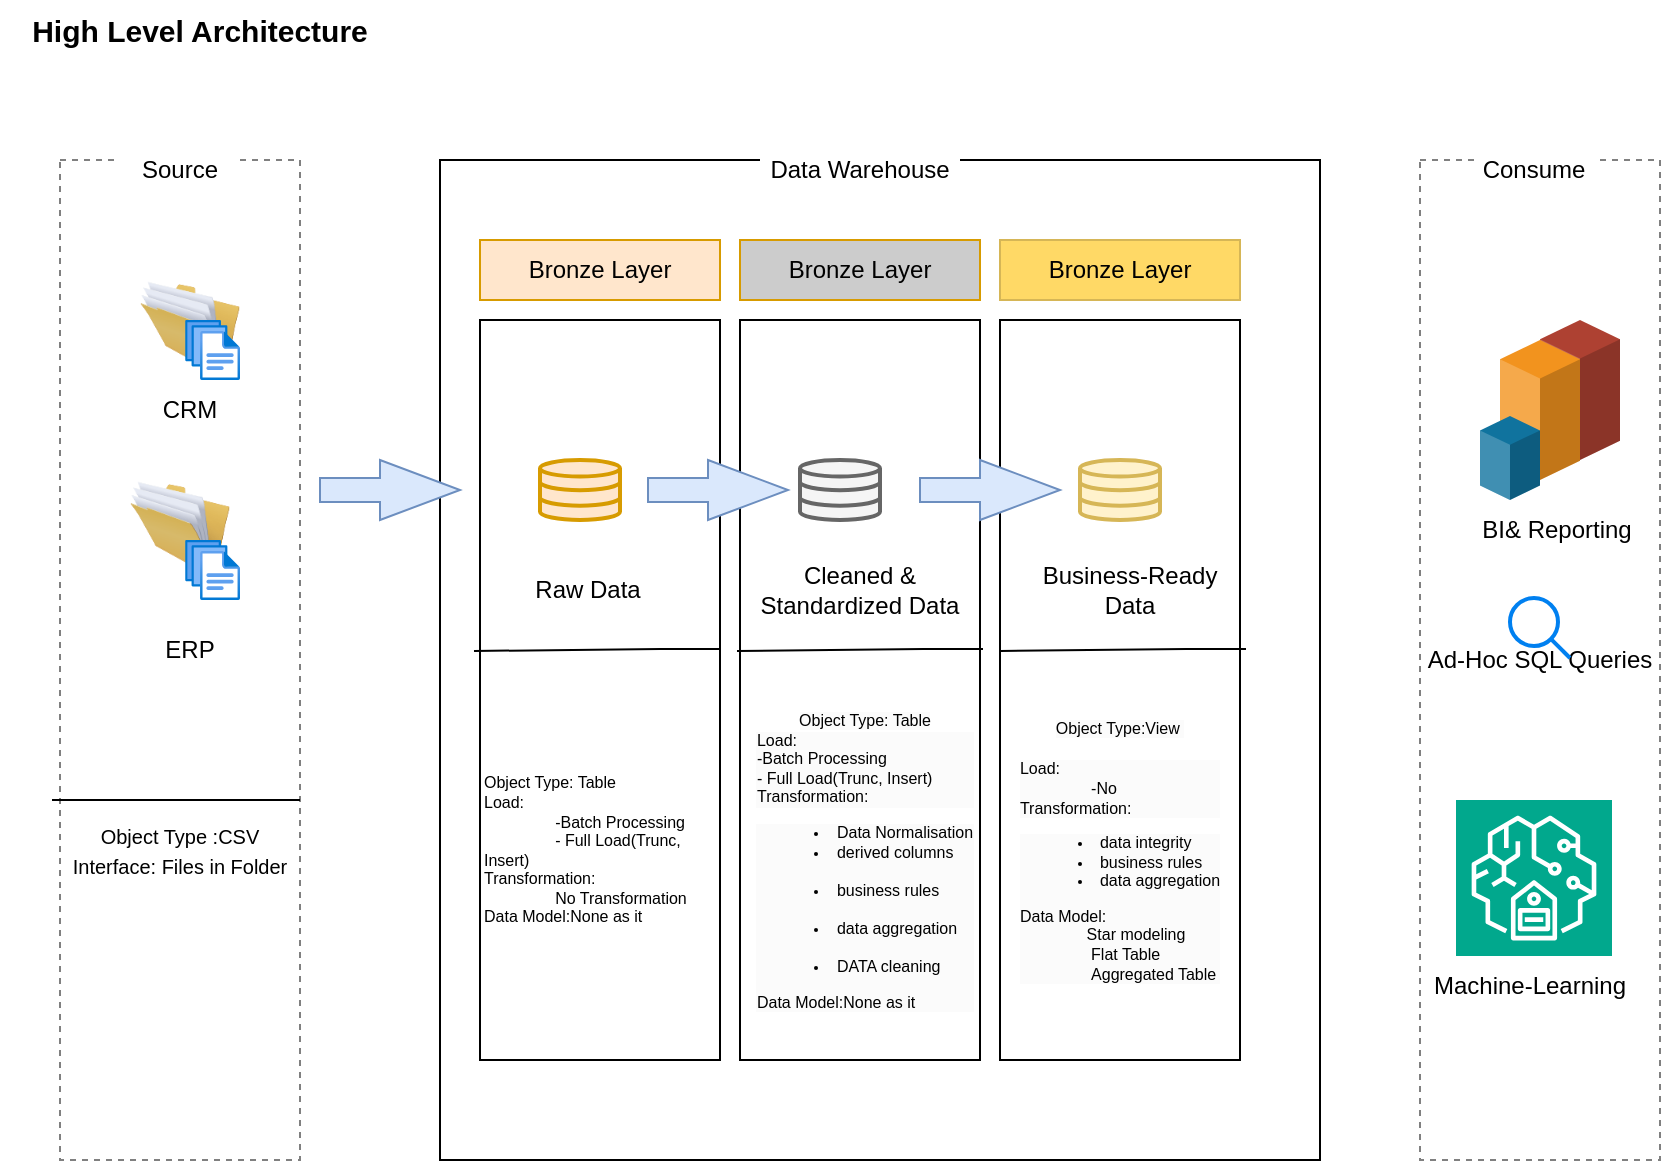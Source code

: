 <mxfile version="26.1.0">
  <diagram name="Page-1" id="3FCX_0pGCppc68yFw43s">
    <mxGraphModel dx="954" dy="639" grid="1" gridSize="10" guides="1" tooltips="1" connect="1" arrows="1" fold="1" page="1" pageScale="1" pageWidth="827" pageHeight="1169" math="0" shadow="0">
      <root>
        <mxCell id="0" />
        <mxCell id="1" parent="0" />
        <mxCell id="sraQKeebK-J_Rjf461GM-1" value="High Level Architecture" style="text;html=1;align=center;verticalAlign=middle;whiteSpace=wrap;rounded=0;fontStyle=1;fontSize=15;" vertex="1" parent="1">
          <mxGeometry x="90" y="40" width="200" height="30" as="geometry" />
        </mxCell>
        <mxCell id="sraQKeebK-J_Rjf461GM-3" value="" style="rounded=0;whiteSpace=wrap;html=1;dashed=1;strokeColor=#808080;" vertex="1" parent="1">
          <mxGeometry x="120" y="120" width="120" height="500" as="geometry" />
        </mxCell>
        <mxCell id="sraQKeebK-J_Rjf461GM-4" value="Source" style="text;html=1;align=center;verticalAlign=middle;whiteSpace=wrap;rounded=0;fillColor=default;" vertex="1" parent="1">
          <mxGeometry x="150" y="110" width="60" height="30" as="geometry" />
        </mxCell>
        <mxCell id="sraQKeebK-J_Rjf461GM-5" value="" style="rounded=0;whiteSpace=wrap;html=1;" vertex="1" parent="1">
          <mxGeometry x="310" y="120" width="440" height="500" as="geometry" />
        </mxCell>
        <mxCell id="sraQKeebK-J_Rjf461GM-6" value="Data Warehouse" style="text;html=1;align=center;verticalAlign=middle;whiteSpace=wrap;rounded=0;fillColor=default;" vertex="1" parent="1">
          <mxGeometry x="470" y="110" width="100" height="30" as="geometry" />
        </mxCell>
        <mxCell id="sraQKeebK-J_Rjf461GM-7" value="Ad-Hoc SQL Queries" style="rounded=0;whiteSpace=wrap;html=1;dashed=1;strokeColor=#808080;" vertex="1" parent="1">
          <mxGeometry x="800" y="120" width="120" height="500" as="geometry" />
        </mxCell>
        <mxCell id="sraQKeebK-J_Rjf461GM-8" value="Consume" style="text;html=1;align=center;verticalAlign=middle;whiteSpace=wrap;rounded=0;fillColor=default;" vertex="1" parent="1">
          <mxGeometry x="827" y="110" width="60" height="30" as="geometry" />
        </mxCell>
        <mxCell id="sraQKeebK-J_Rjf461GM-9" value="" style="rounded=0;whiteSpace=wrap;html=1;" vertex="1" parent="1">
          <mxGeometry x="330" y="200" width="120" height="370" as="geometry" />
        </mxCell>
        <mxCell id="sraQKeebK-J_Rjf461GM-10" value="Bronze Layer" style="text;html=1;align=center;verticalAlign=middle;whiteSpace=wrap;rounded=0;fillColor=#ffe6cc;strokeColor=#d79b00;" vertex="1" parent="1">
          <mxGeometry x="330" y="160" width="120" height="30" as="geometry" />
        </mxCell>
        <mxCell id="sraQKeebK-J_Rjf461GM-11" value="Bronze Layer" style="text;html=1;align=center;verticalAlign=middle;whiteSpace=wrap;rounded=0;fillColor=#CCCCCC;strokeColor=#d79b00;" vertex="1" parent="1">
          <mxGeometry x="460" y="160" width="120" height="30" as="geometry" />
        </mxCell>
        <mxCell id="sraQKeebK-J_Rjf461GM-12" value="Bronze Layer" style="text;html=1;align=center;verticalAlign=middle;whiteSpace=wrap;rounded=0;fillColor=#FFD966;strokeColor=#d6b656;" vertex="1" parent="1">
          <mxGeometry x="590" y="160" width="120" height="30" as="geometry" />
        </mxCell>
        <mxCell id="sraQKeebK-J_Rjf461GM-14" value="" style="rounded=0;whiteSpace=wrap;html=1;" vertex="1" parent="1">
          <mxGeometry x="460" y="200" width="120" height="370" as="geometry" />
        </mxCell>
        <mxCell id="sraQKeebK-J_Rjf461GM-15" value="" style="rounded=0;whiteSpace=wrap;html=1;" vertex="1" parent="1">
          <mxGeometry x="590" y="200" width="120" height="370" as="geometry" />
        </mxCell>
        <mxCell id="sraQKeebK-J_Rjf461GM-16" value="" style="image;html=1;image=img/lib/clip_art/general/Full_Folder_128x128.png" vertex="1" parent="1">
          <mxGeometry x="160" y="170" width="50" height="70" as="geometry" />
        </mxCell>
        <mxCell id="sraQKeebK-J_Rjf461GM-17" value="" style="image;aspect=fixed;html=1;points=[];align=center;fontSize=12;image=img/lib/azure2/general/Files.svg;" vertex="1" parent="1">
          <mxGeometry x="182.57" y="200" width="27.43" height="30" as="geometry" />
        </mxCell>
        <mxCell id="sraQKeebK-J_Rjf461GM-19" value="CRM" style="text;html=1;align=center;verticalAlign=middle;whiteSpace=wrap;rounded=0;" vertex="1" parent="1">
          <mxGeometry x="155" y="230" width="60" height="30" as="geometry" />
        </mxCell>
        <mxCell id="sraQKeebK-J_Rjf461GM-20" value="" style="image;html=1;image=img/lib/clip_art/general/Full_Folder_128x128.png" vertex="1" parent="1">
          <mxGeometry x="155" y="270" width="50" height="70" as="geometry" />
        </mxCell>
        <mxCell id="sraQKeebK-J_Rjf461GM-21" value="" style="image;aspect=fixed;html=1;points=[];align=center;fontSize=12;image=img/lib/azure2/general/Files.svg;" vertex="1" parent="1">
          <mxGeometry x="182.57" y="310" width="27.43" height="30" as="geometry" />
        </mxCell>
        <mxCell id="sraQKeebK-J_Rjf461GM-23" value="ERP" style="text;html=1;align=center;verticalAlign=middle;whiteSpace=wrap;rounded=0;" vertex="1" parent="1">
          <mxGeometry x="155" y="350" width="60" height="30" as="geometry" />
        </mxCell>
        <mxCell id="sraQKeebK-J_Rjf461GM-26" value="" style="endArrow=none;html=1;rounded=0;" edge="1" parent="1">
          <mxGeometry width="50" height="50" relative="1" as="geometry">
            <mxPoint x="116" y="440" as="sourcePoint" />
            <mxPoint x="240" y="440" as="targetPoint" />
            <Array as="points" />
          </mxGeometry>
        </mxCell>
        <mxCell id="sraQKeebK-J_Rjf461GM-29" value="&lt;font style=&quot;font-size: 10px;&quot;&gt;Object Type :CSV&lt;/font&gt;&lt;div&gt;&lt;font style=&quot;font-size: 10px;&quot;&gt;Interface: Files in Folder&lt;/font&gt;&lt;/div&gt;" style="text;html=1;align=center;verticalAlign=middle;whiteSpace=wrap;rounded=0;" vertex="1" parent="1">
          <mxGeometry x="110" y="450" width="140" height="30" as="geometry" />
        </mxCell>
        <mxCell id="sraQKeebK-J_Rjf461GM-32" value="" style="html=1;verticalLabelPosition=bottom;align=center;labelBackgroundColor=#ffffff;verticalAlign=top;strokeWidth=2;shadow=0;dashed=0;shape=mxgraph.ios7.icons.data;fillColor=#ffe6cc;strokeColor=#d79b00;" vertex="1" parent="1">
          <mxGeometry x="360" y="270" width="40" height="30" as="geometry" />
        </mxCell>
        <mxCell id="sraQKeebK-J_Rjf461GM-33" value="" style="html=1;verticalLabelPosition=bottom;align=center;labelBackgroundColor=#ffffff;verticalAlign=top;strokeWidth=2;strokeColor=#666666;shadow=0;dashed=0;shape=mxgraph.ios7.icons.data;fillColor=#f5f5f5;fontColor=#333333;" vertex="1" parent="1">
          <mxGeometry x="490" y="270" width="40" height="30" as="geometry" />
        </mxCell>
        <mxCell id="sraQKeebK-J_Rjf461GM-34" value="" style="html=1;verticalLabelPosition=bottom;align=center;labelBackgroundColor=#ffffff;verticalAlign=top;strokeWidth=2;strokeColor=#d6b656;shadow=0;dashed=0;shape=mxgraph.ios7.icons.data;fillColor=#fff2cc;" vertex="1" parent="1">
          <mxGeometry x="630" y="270" width="40" height="30" as="geometry" />
        </mxCell>
        <mxCell id="sraQKeebK-J_Rjf461GM-35" value="" style="html=1;shadow=0;dashed=0;align=center;verticalAlign=middle;shape=mxgraph.arrows2.arrow;dy=0.6;dx=40;notch=0;fillColor=#dae8fc;strokeColor=#6c8ebf;" vertex="1" parent="1">
          <mxGeometry x="250" y="270" width="70" height="30" as="geometry" />
        </mxCell>
        <mxCell id="sraQKeebK-J_Rjf461GM-36" value="" style="html=1;shadow=0;dashed=0;align=center;verticalAlign=middle;shape=mxgraph.arrows2.arrow;dy=0.6;dx=40;notch=0;fillColor=#dae8fc;strokeColor=#6c8ebf;" vertex="1" parent="1">
          <mxGeometry x="414" y="270" width="70" height="30" as="geometry" />
        </mxCell>
        <mxCell id="sraQKeebK-J_Rjf461GM-37" value="" style="html=1;shadow=0;dashed=0;align=center;verticalAlign=middle;shape=mxgraph.arrows2.arrow;dy=0.6;dx=40;notch=0;fillColor=#dae8fc;strokeColor=#6c8ebf;" vertex="1" parent="1">
          <mxGeometry x="550" y="270" width="70" height="30" as="geometry" />
        </mxCell>
        <mxCell id="sraQKeebK-J_Rjf461GM-38" value="Raw Data&lt;span style=&quot;color: rgba(0, 0, 0, 0); font-family: monospace; font-size: 0px; text-align: start; text-wrap-mode: nowrap;&quot;&gt;%3CmxGraphModel%3E%3Croot%3E%3CmxCell%20id%3D%220%22%2F%3E%3CmxCell%20id%3D%221%22%20parent%3D%220%22%2F%3E%3CmxCell%20id%3D%222%22%20value%3D%22%22%20style%3D%22html%3D1%3Bshadow%3D0%3Bdashed%3D0%3Balign%3Dcenter%3BverticalAlign%3Dmiddle%3Bshape%3Dmxgraph.arrows2.arrow%3Bdy%3D0.6%3Bdx%3D40%3Bnotch%3D0%3B%22%20vertex%3D%221%22%20parent%3D%221%22%3E%3CmxGeometry%20x%3D%22250%22%20y%3D%22270%22%20width%3D%2270%22%20height%3D%2230%22%20as%3D%22geometry%22%2F%3E%3C%2FmxCell%3E%3C%2Froot%3E%3C%2FmxGraphModel%3E&lt;/span&gt;" style="text;html=1;align=center;verticalAlign=middle;whiteSpace=wrap;rounded=0;" vertex="1" parent="1">
          <mxGeometry x="354" y="320" width="60" height="30" as="geometry" />
        </mxCell>
        <mxCell id="sraQKeebK-J_Rjf461GM-40" value="Cleaned &amp;amp; Standardized Data" style="text;html=1;align=center;verticalAlign=middle;whiteSpace=wrap;rounded=0;" vertex="1" parent="1">
          <mxGeometry x="465" y="320" width="110" height="30" as="geometry" />
        </mxCell>
        <mxCell id="sraQKeebK-J_Rjf461GM-41" value="Business-Ready Data" style="text;html=1;align=center;verticalAlign=middle;whiteSpace=wrap;rounded=0;" vertex="1" parent="1">
          <mxGeometry x="610" y="320" width="90" height="30" as="geometry" />
        </mxCell>
        <mxCell id="sraQKeebK-J_Rjf461GM-42" value="" style="endArrow=none;html=1;rounded=0;exitX=-0.025;exitY=0.795;exitDx=0;exitDy=0;exitPerimeter=0;" edge="1" parent="1">
          <mxGeometry width="50" height="50" relative="1" as="geometry">
            <mxPoint x="327" y="365.5" as="sourcePoint" />
            <mxPoint x="450" y="364.5" as="targetPoint" />
            <Array as="points">
              <mxPoint x="420" y="364.5" />
            </Array>
          </mxGeometry>
        </mxCell>
        <mxCell id="sraQKeebK-J_Rjf461GM-43" value="" style="endArrow=none;html=1;rounded=0;exitX=-0.025;exitY=0.795;exitDx=0;exitDy=0;exitPerimeter=0;" edge="1" parent="1">
          <mxGeometry width="50" height="50" relative="1" as="geometry">
            <mxPoint x="458.5" y="365.5" as="sourcePoint" />
            <mxPoint x="581.5" y="364.5" as="targetPoint" />
            <Array as="points">
              <mxPoint x="551.5" y="364.5" />
            </Array>
          </mxGeometry>
        </mxCell>
        <mxCell id="sraQKeebK-J_Rjf461GM-44" value="" style="endArrow=none;html=1;rounded=0;exitX=-0.025;exitY=0.795;exitDx=0;exitDy=0;exitPerimeter=0;" edge="1" parent="1">
          <mxGeometry width="50" height="50" relative="1" as="geometry">
            <mxPoint x="590" y="365.5" as="sourcePoint" />
            <mxPoint x="713" y="364.5" as="targetPoint" />
            <Array as="points">
              <mxPoint x="683" y="364.5" />
            </Array>
          </mxGeometry>
        </mxCell>
        <mxCell id="sraQKeebK-J_Rjf461GM-45" value="Object Type: Table&lt;div&gt;Load:&amp;nbsp;&lt;/div&gt;&lt;div&gt;&lt;span style=&quot;white-space: pre;&quot;&gt;&#x9;&lt;/span&gt;&lt;span style=&quot;white-space: pre;&quot;&gt;&#x9;&lt;/span&gt;-Batch Processing&lt;/div&gt;&lt;div&gt;&lt;span style=&quot;white-space: pre;&quot;&gt;&#x9;&lt;/span&gt;&lt;span style=&quot;white-space: pre;&quot;&gt;&#x9;&lt;/span&gt;- Full Load(Trunc, Insert)&lt;/div&gt;&lt;div&gt;Transformation:&lt;/div&gt;&lt;div&gt;&lt;span style=&quot;background-color: transparent; color: light-dark(rgb(0, 0, 0), rgb(255, 255, 255));&quot;&gt;&lt;span style=&quot;white-space: pre;&quot;&gt;&#x9;&lt;/span&gt;&lt;span style=&quot;white-space: pre;&quot;&gt;&#x9;&lt;/span&gt;No Transformation&lt;/span&gt;&lt;/div&gt;&lt;div&gt;&lt;div&gt;Data Model:None as it&lt;/div&gt;&lt;br&gt;&lt;/div&gt;" style="text;html=1;align=left;verticalAlign=middle;whiteSpace=wrap;rounded=0;fontSize=8;" vertex="1" parent="1">
          <mxGeometry x="330" y="369" width="120" height="201" as="geometry" />
        </mxCell>
        <mxCell id="sraQKeebK-J_Rjf461GM-47" value="&lt;span style=&quot;color: rgb(0, 0, 0); font-family: Helvetica; font-size: 8px; font-style: normal; font-variant-ligatures: normal; font-variant-caps: normal; font-weight: 400; letter-spacing: normal; orphans: 2; text-align: left; text-indent: 0px; text-transform: none; widows: 2; word-spacing: 0px; -webkit-text-stroke-width: 0px; white-space: normal; background-color: rgb(251, 251, 251); text-decoration-thickness: initial; text-decoration-style: initial; text-decoration-color: initial; float: none; display: inline !important;&quot;&gt;Object Type: Table&lt;/span&gt;&lt;div style=&quot;forced-color-adjust: none; color: rgb(0, 0, 0); font-family: Helvetica; font-size: 8px; font-style: normal; font-variant-ligatures: normal; font-variant-caps: normal; font-weight: 400; letter-spacing: normal; orphans: 2; text-align: left; text-indent: 0px; text-transform: none; widows: 2; word-spacing: 0px; -webkit-text-stroke-width: 0px; white-space: normal; background-color: rgb(251, 251, 251); text-decoration-thickness: initial; text-decoration-style: initial; text-decoration-color: initial;&quot;&gt;Load:&amp;nbsp;&lt;/div&gt;&lt;div style=&quot;forced-color-adjust: none; color: rgb(0, 0, 0); font-family: Helvetica; font-size: 8px; font-style: normal; font-variant-ligatures: normal; font-variant-caps: normal; font-weight: 400; letter-spacing: normal; orphans: 2; text-align: left; text-indent: 0px; text-transform: none; widows: 2; word-spacing: 0px; -webkit-text-stroke-width: 0px; white-space: normal; background-color: rgb(251, 251, 251); text-decoration-thickness: initial; text-decoration-style: initial; text-decoration-color: initial;&quot;&gt;-Batch Processing&lt;/div&gt;&lt;div style=&quot;forced-color-adjust: none; color: rgb(0, 0, 0); font-family: Helvetica; font-size: 8px; font-style: normal; font-variant-ligatures: normal; font-variant-caps: normal; font-weight: 400; letter-spacing: normal; orphans: 2; text-align: left; text-indent: 0px; text-transform: none; widows: 2; word-spacing: 0px; -webkit-text-stroke-width: 0px; white-space: normal; background-color: rgb(251, 251, 251); text-decoration-thickness: initial; text-decoration-style: initial; text-decoration-color: initial;&quot;&gt;- Full Load(Trunc, Insert)&lt;/div&gt;&lt;div style=&quot;forced-color-adjust: none; color: rgb(0, 0, 0); font-family: Helvetica; font-size: 8px; font-style: normal; font-variant-ligatures: normal; font-variant-caps: normal; font-weight: 400; letter-spacing: normal; orphans: 2; text-align: left; text-indent: 0px; text-transform: none; widows: 2; word-spacing: 0px; -webkit-text-stroke-width: 0px; white-space: normal; background-color: rgb(251, 251, 251); text-decoration-thickness: initial; text-decoration-style: initial; text-decoration-color: initial;&quot;&gt;Transformation:&lt;/div&gt;&lt;div style=&quot;forced-color-adjust: none; color: rgb(0, 0, 0); font-family: Helvetica; font-size: 8px; font-style: normal; font-variant-ligatures: normal; font-variant-caps: normal; font-weight: 400; letter-spacing: normal; orphans: 2; text-align: left; text-indent: 0px; text-transform: none; widows: 2; word-spacing: 0px; -webkit-text-stroke-width: 0px; white-space: normal; background-color: rgb(251, 251, 251); text-decoration-thickness: initial; text-decoration-style: initial; text-decoration-color: initial;&quot;&gt;&lt;ul style=&quot;forced-color-adjust: none;&quot;&gt;&lt;li style=&quot;forced-color-adjust: none;&quot;&gt;Data Normalisation&lt;/li&gt;&lt;li style=&quot;forced-color-adjust: none;&quot;&gt;derived columns&lt;/li&gt;&lt;br style=&quot;forced-color-adjust: none;&quot;&gt;&lt;li style=&quot;forced-color-adjust: none;&quot;&gt;business rules&lt;/li&gt;&lt;br style=&quot;forced-color-adjust: none;&quot;&gt;&lt;li style=&quot;forced-color-adjust: none;&quot;&gt;data aggregation&lt;/li&gt;&lt;br style=&quot;forced-color-adjust: none;&quot;&gt;&lt;li style=&quot;forced-color-adjust: none;&quot;&gt;DATA cleaning&lt;/li&gt;&lt;/ul&gt;&lt;div style=&quot;forced-color-adjust: none;&quot;&gt;Data Model:None as it&lt;/div&gt;&lt;/div&gt;" style="text;html=1;align=center;verticalAlign=middle;whiteSpace=wrap;rounded=0;fontSize=9;" vertex="1" parent="1">
          <mxGeometry x="465" y="374.5" width="115" height="190" as="geometry" />
        </mxCell>
        <mxCell id="sraQKeebK-J_Rjf461GM-49" value="&lt;span style=&quot;color: rgb(0, 0, 0); font-family: Helvetica; font-size: 8px; font-style: normal; font-variant-ligatures: normal; font-variant-caps: normal; font-weight: 400; letter-spacing: normal; orphans: 2; text-align: left; text-indent: 0px; text-transform: none; widows: 2; word-spacing: 0px; -webkit-text-stroke-width: 0px; white-space: normal; background-color: rgb(251, 251, 251); text-decoration-thickness: initial; text-decoration-style: initial; text-decoration-color: initial; float: none; display: inline !important;&quot;&gt;Object Type:View&amp;nbsp;&lt;/span&gt;&lt;div&gt;&lt;div style=&quot;text-align: left;&quot;&gt;&lt;span style=&quot;font-size: 8px;&quot;&gt;&lt;br&gt;&lt;/span&gt;&lt;/div&gt;&lt;div style=&quot;forced-color-adjust: none; color: rgb(0, 0, 0); font-family: Helvetica; font-size: 8px; font-style: normal; font-variant-ligatures: normal; font-variant-caps: normal; font-weight: 400; letter-spacing: normal; orphans: 2; text-align: left; text-indent: 0px; text-transform: none; widows: 2; word-spacing: 0px; -webkit-text-stroke-width: 0px; white-space: normal; background-color: rgb(251, 251, 251); text-decoration-thickness: initial; text-decoration-style: initial; text-decoration-color: initial;&quot;&gt;Load:&amp;nbsp;&lt;/div&gt;&lt;div style=&quot;forced-color-adjust: none; color: rgb(0, 0, 0); font-family: Helvetica; font-size: 8px; font-style: normal; font-variant-ligatures: normal; font-variant-caps: normal; font-weight: 400; letter-spacing: normal; orphans: 2; text-align: left; text-indent: 0px; text-transform: none; widows: 2; word-spacing: 0px; -webkit-text-stroke-width: 0px; white-space: normal; background-color: rgb(251, 251, 251); text-decoration-thickness: initial; text-decoration-style: initial; text-decoration-color: initial;&quot;&gt;&lt;span style=&quot;white-space: pre;&quot;&gt;&#x9;&lt;/span&gt;&lt;span style=&quot;white-space: pre;&quot;&gt;&#x9;&lt;/span&gt;-No&lt;/div&gt;&lt;div style=&quot;forced-color-adjust: none; color: rgb(0, 0, 0); font-family: Helvetica; font-size: 8px; font-style: normal; font-variant-ligatures: normal; font-variant-caps: normal; font-weight: 400; letter-spacing: normal; orphans: 2; text-align: left; text-indent: 0px; text-transform: none; widows: 2; word-spacing: 0px; -webkit-text-stroke-width: 0px; white-space: normal; background-color: rgb(251, 251, 251); text-decoration-thickness: initial; text-decoration-style: initial; text-decoration-color: initial;&quot;&gt;Transformation:&lt;/div&gt;&lt;div style=&quot;forced-color-adjust: none; color: rgb(0, 0, 0); font-family: Helvetica; font-size: 8px; font-style: normal; font-variant-ligatures: normal; font-variant-caps: normal; font-weight: 400; letter-spacing: normal; orphans: 2; text-align: left; text-indent: 0px; text-transform: none; widows: 2; word-spacing: 0px; -webkit-text-stroke-width: 0px; white-space: normal; background-color: rgb(251, 251, 251); text-decoration-thickness: initial; text-decoration-style: initial; text-decoration-color: initial;&quot;&gt;&lt;ul style=&quot;forced-color-adjust: none;&quot;&gt;&lt;li style=&quot;forced-color-adjust: none;&quot;&gt;data integrity&lt;/li&gt;&lt;li style=&quot;forced-color-adjust: none;&quot;&gt;business rules&lt;/li&gt;&lt;li style=&quot;forced-color-adjust: none;&quot;&gt;data aggregation&lt;/li&gt;&lt;/ul&gt;&lt;div style=&quot;forced-color-adjust: none;&quot;&gt;Data Model:&lt;/div&gt;&lt;div style=&quot;forced-color-adjust: none;&quot;&gt;&amp;nbsp; &amp;nbsp; &amp;nbsp; &amp;nbsp; &amp;nbsp; &amp;nbsp; &amp;nbsp; &amp;nbsp;Star modeling&lt;/div&gt;&lt;div style=&quot;forced-color-adjust: none;&quot;&gt;&lt;span style=&quot;white-space: pre;&quot;&gt;&#x9;&lt;/span&gt;&lt;span style=&quot;white-space: pre;&quot;&gt;&#x9;&lt;/span&gt;Flat Table&lt;br&gt;&lt;/div&gt;&lt;div style=&quot;forced-color-adjust: none;&quot;&gt;&lt;span style=&quot;white-space: pre;&quot;&gt;&#x9;&lt;/span&gt;&lt;span style=&quot;white-space: pre;&quot;&gt;&#x9;&lt;/span&gt;Aggregated Table&lt;br&gt;&lt;/div&gt;&lt;/div&gt;&lt;/div&gt;" style="text;html=1;align=center;verticalAlign=middle;whiteSpace=wrap;rounded=0;fontSize=9;" vertex="1" parent="1">
          <mxGeometry x="590" y="365" width="120" height="200" as="geometry" />
        </mxCell>
        <mxCell id="sraQKeebK-J_Rjf461GM-53" value="" style="verticalLabelPosition=bottom;verticalAlign=top;html=1;shape=mxgraph.infographic.shadedCube;isoAngle=15;fillColor=#AE4132;strokeColor=none;shadow=0;" vertex="1" parent="1">
          <mxGeometry x="860" y="200" width="40" height="70" as="geometry" />
        </mxCell>
        <mxCell id="sraQKeebK-J_Rjf461GM-54" value="" style="verticalLabelPosition=bottom;verticalAlign=top;html=1;shape=mxgraph.infographic.shadedCube;isoAngle=15;fillColor=#F2931E;strokeColor=none;shadow=0;" vertex="1" parent="1">
          <mxGeometry x="840" y="210" width="40" height="70" as="geometry" />
        </mxCell>
        <mxCell id="sraQKeebK-J_Rjf461GM-55" value="" style="verticalLabelPosition=bottom;verticalAlign=top;html=1;shape=mxgraph.infographic.shadedCube;isoAngle=15;fillColor=#10739E;strokeColor=none;shadow=0;" vertex="1" parent="1">
          <mxGeometry x="830" y="248" width="30" height="42" as="geometry" />
        </mxCell>
        <mxCell id="sraQKeebK-J_Rjf461GM-56" value="" style="html=1;verticalLabelPosition=bottom;align=center;labelBackgroundColor=#ffffff;verticalAlign=top;strokeWidth=2;strokeColor=#0080F0;shadow=0;dashed=0;shape=mxgraph.ios7.icons.looking_glass;" vertex="1" parent="1">
          <mxGeometry x="845" y="339" width="30" height="30" as="geometry" />
        </mxCell>
        <mxCell id="sraQKeebK-J_Rjf461GM-57" value="" style="sketch=0;points=[[0,0,0],[0.25,0,0],[0.5,0,0],[0.75,0,0],[1,0,0],[0,1,0],[0.25,1,0],[0.5,1,0],[0.75,1,0],[1,1,0],[0,0.25,0],[0,0.5,0],[0,0.75,0],[1,0.25,0],[1,0.5,0],[1,0.75,0]];outlineConnect=0;fontColor=#232F3E;fillColor=#01A88D;strokeColor=#ffffff;dashed=0;verticalLabelPosition=bottom;verticalAlign=top;align=center;html=1;fontSize=12;fontStyle=0;aspect=fixed;shape=mxgraph.aws4.resourceIcon;resIcon=mxgraph.aws4.sagemaker_ground_truth;" vertex="1" parent="1">
          <mxGeometry x="818" y="440" width="78" height="78" as="geometry" />
        </mxCell>
        <mxCell id="sraQKeebK-J_Rjf461GM-58" value="BI&amp;amp; Reporting" style="text;html=1;align=center;verticalAlign=middle;whiteSpace=wrap;rounded=0;" vertex="1" parent="1">
          <mxGeometry x="827" y="290" width="83" height="30" as="geometry" />
        </mxCell>
        <mxCell id="sraQKeebK-J_Rjf461GM-59" value="Machine-Learning" style="text;html=1;align=center;verticalAlign=middle;whiteSpace=wrap;rounded=0;" vertex="1" parent="1">
          <mxGeometry x="800" y="518" width="110" height="30" as="geometry" />
        </mxCell>
      </root>
    </mxGraphModel>
  </diagram>
</mxfile>
